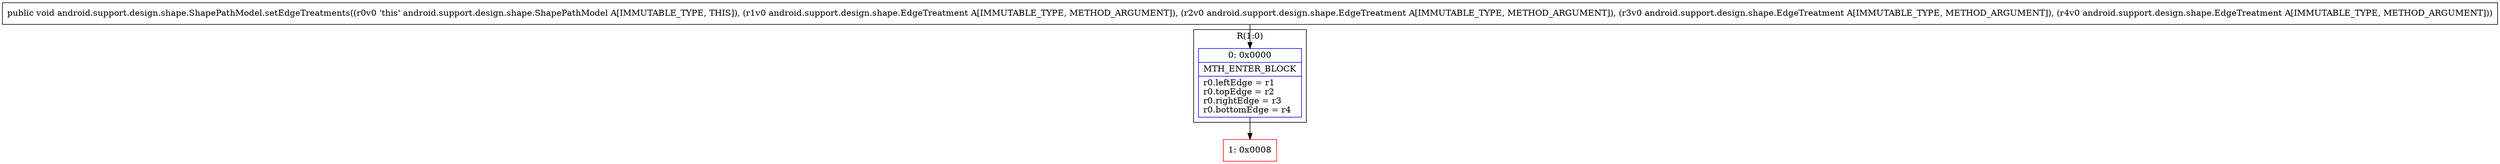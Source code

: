 digraph "CFG forandroid.support.design.shape.ShapePathModel.setEdgeTreatments(Landroid\/support\/design\/shape\/EdgeTreatment;Landroid\/support\/design\/shape\/EdgeTreatment;Landroid\/support\/design\/shape\/EdgeTreatment;Landroid\/support\/design\/shape\/EdgeTreatment;)V" {
subgraph cluster_Region_800466879 {
label = "R(1:0)";
node [shape=record,color=blue];
Node_0 [shape=record,label="{0\:\ 0x0000|MTH_ENTER_BLOCK\l|r0.leftEdge = r1\lr0.topEdge = r2\lr0.rightEdge = r3\lr0.bottomEdge = r4\l}"];
}
Node_1 [shape=record,color=red,label="{1\:\ 0x0008}"];
MethodNode[shape=record,label="{public void android.support.design.shape.ShapePathModel.setEdgeTreatments((r0v0 'this' android.support.design.shape.ShapePathModel A[IMMUTABLE_TYPE, THIS]), (r1v0 android.support.design.shape.EdgeTreatment A[IMMUTABLE_TYPE, METHOD_ARGUMENT]), (r2v0 android.support.design.shape.EdgeTreatment A[IMMUTABLE_TYPE, METHOD_ARGUMENT]), (r3v0 android.support.design.shape.EdgeTreatment A[IMMUTABLE_TYPE, METHOD_ARGUMENT]), (r4v0 android.support.design.shape.EdgeTreatment A[IMMUTABLE_TYPE, METHOD_ARGUMENT])) }"];
MethodNode -> Node_0;
Node_0 -> Node_1;
}


